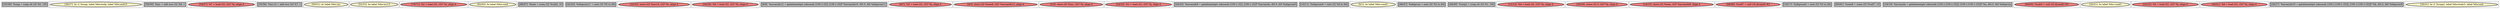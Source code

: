 
digraph G {





subgraph cluster33 {


node1421 [penwidth=3.0,fontsize=20,fillcolor=grey,label="[35/38]  %cmp = icmp slt i32 %0, 100",shape=rectangle,style=filled ]



}

subgraph cluster27 {


node1415 [penwidth=3.0,fontsize=20,fillcolor=lemonchiffon,label="[36/37]  br i1 %cmp, label %for.body, label %for.end15",shape=ellipse,style=filled ]



}

subgraph cluster28 {


node1416 [penwidth=3.0,fontsize=20,fillcolor=grey,label="[58/59]  %inc = add nsw i32 %6, 1",shape=rectangle,style=filled ]



}

subgraph cluster26 {


node1414 [penwidth=3.0,fontsize=20,fillcolor=lightcoral,label="[54/57]  %7 = load i32, i32* %i, align 4",shape=ellipse,style=filled ]



}

subgraph cluster29 {


node1417 [penwidth=3.0,fontsize=20,fillcolor=grey,label="[55/56]  %inc14 = add nsw i32 %7, 1",shape=rectangle,style=filled ]



}

subgraph cluster25 {


node1413 [penwidth=3.0,fontsize=20,fillcolor=lemonchiffon,label="[50/51]  br label %for.inc",shape=ellipse,style=filled ]



}

subgraph cluster24 {


node1412 [penwidth=3.0,fontsize=20,fillcolor=lemonchiffon,label="[52/53]  br label %for.inc13",shape=ellipse,style=filled ]



}

subgraph cluster22 {


node1410 [penwidth=3.0,fontsize=20,fillcolor=lightcoral,label="[70/71]  %2 = load i32, i32* %i, align 4",shape=ellipse,style=filled ]



}

subgraph cluster20 {


node1408 [penwidth=3.0,fontsize=20,fillcolor=lemonchiffon,label="[62/63]  br label %for.cond",shape=ellipse,style=filled ]



}

subgraph cluster18 {


node1406 [penwidth=3.0,fontsize=20,fillcolor=grey,label="[66/67]  %rem = srem i32 %call4, 10",shape=rectangle,style=filled ]



}

subgraph cluster34 {


node1422 [penwidth=3.0,fontsize=20,fillcolor=grey,label="[42/43]  %idxprom11 = sext i32 %5 to i64",shape=rectangle,style=filled ]



}

subgraph cluster16 {


node1404 [penwidth=3.0,fontsize=20,fillcolor=lightcoral,label="[32/33]  store i32 %inc14, i32* %i, align 4",shape=ellipse,style=filled ]



}

subgraph cluster17 {


node1405 [penwidth=3.0,fontsize=20,fillcolor=lightcoral,label="[34/39]  %0 = load i32, i32* %i, align 4",shape=ellipse,style=filled ]



}

subgraph cluster4 {


node1392 [penwidth=3.0,fontsize=20,fillcolor=grey,label="[8/9]  %arrayidx12 = getelementptr inbounds [100 x i32], [100 x i32]* %arrayidx10, i64 0, i64 %idxprom11",shape=rectangle,style=filled ]



}

subgraph cluster3 {


node1391 [penwidth=3.0,fontsize=20,fillcolor=lightcoral,label="[6/7]  %5 = load i32, i32* %j, align 4",shape=ellipse,style=filled ]



}

subgraph cluster2 {


node1390 [penwidth=3.0,fontsize=20,fillcolor=lightcoral,label="[4/5]  store i32 %rem8, i32* %arrayidx12, align 4",shape=ellipse,style=filled ]



}

subgraph cluster1 {


node1389 [penwidth=3.0,fontsize=20,fillcolor=lightcoral,label="[2/3]  store i32 %inc, i32* %j, align 4",shape=ellipse,style=filled ]



}

subgraph cluster12 {


node1400 [penwidth=3.0,fontsize=20,fillcolor=lightcoral,label="[24/25]  %1 = load i32, i32* %j, align 4",shape=ellipse,style=filled ]



}

subgraph cluster32 {


node1420 [penwidth=3.0,fontsize=20,fillcolor=grey,label="[44/45]  %arrayidx6 = getelementptr inbounds [100 x i32], [100 x i32]* %arrayidx, i64 0, i64 %idxprom5",shape=rectangle,style=filled ]



}

subgraph cluster5 {


node1393 [penwidth=3.0,fontsize=20,fillcolor=grey,label="[10/11]  %idxprom9 = sext i32 %4 to i64",shape=rectangle,style=filled ]



}

subgraph cluster0 {


node1388 [penwidth=3.0,fontsize=20,fillcolor=lemonchiffon,label="[0/1]  br label %for.cond1",shape=ellipse,style=filled ]



}

subgraph cluster31 {


node1419 [penwidth=3.0,fontsize=20,fillcolor=grey,label="[46/47]  %idxprom = sext i32 %2 to i64",shape=rectangle,style=filled ]



}

subgraph cluster30 {


node1418 [penwidth=3.0,fontsize=20,fillcolor=grey,label="[48/49]  %cmp2 = icmp slt i32 %1, 100",shape=rectangle,style=filled ]



}

subgraph cluster6 {


node1394 [penwidth=3.0,fontsize=20,fillcolor=lightcoral,label="[12/13]  %4 = load i32, i32* %i, align 4",shape=ellipse,style=filled ]



}

subgraph cluster14 {


node1402 [penwidth=3.0,fontsize=20,fillcolor=lightcoral,label="[28/29]  store i32 0, i32* %j, align 4",shape=ellipse,style=filled ]



}

subgraph cluster7 {


node1395 [penwidth=3.0,fontsize=20,fillcolor=lightcoral,label="[14/15]  store i32 %rem, i32* %arrayidx6, align 4",shape=ellipse,style=filled ]



}

subgraph cluster23 {


node1411 [penwidth=3.0,fontsize=20,fillcolor=lightcoral,label="[68/69]  %call7 = call i32 @rand() #3",shape=ellipse,style=filled ]



}

subgraph cluster8 {


node1396 [penwidth=3.0,fontsize=20,fillcolor=grey,label="[16/17]  %idxprom5 = sext i32 %3 to i64",shape=rectangle,style=filled ]



}

subgraph cluster21 {


node1409 [penwidth=3.0,fontsize=20,fillcolor=grey,label="[60/61]  %rem8 = srem i32 %call7, 10",shape=rectangle,style=filled ]



}

subgraph cluster9 {


node1397 [penwidth=3.0,fontsize=20,fillcolor=grey,label="[18/19]  %arrayidx = getelementptr inbounds [100 x [100 x i32]], [100 x [100 x i32]]* %a, i64 0, i64 %idxprom",shape=rectangle,style=filled ]



}

subgraph cluster19 {


node1407 [penwidth=3.0,fontsize=20,fillcolor=lightcoral,label="[64/65]  %call4 = call i32 @rand() #3",shape=ellipse,style=filled ]



}

subgraph cluster10 {


node1398 [penwidth=3.0,fontsize=20,fillcolor=lemonchiffon,label="[20/21]  br label %for.cond1",shape=ellipse,style=filled ]



}

subgraph cluster11 {


node1399 [penwidth=3.0,fontsize=20,fillcolor=lightcoral,label="[22/23]  %3 = load i32, i32* %j, align 4",shape=ellipse,style=filled ]



}

subgraph cluster35 {


node1423 [penwidth=3.0,fontsize=20,fillcolor=lightcoral,label="[40/41]  %6 = load i32, i32* %j, align 4",shape=ellipse,style=filled ]



}

subgraph cluster13 {


node1401 [penwidth=3.0,fontsize=20,fillcolor=grey,label="[26/27]  %arrayidx10 = getelementptr inbounds [100 x [100 x i32]], [100 x [100 x i32]]* %b, i64 0, i64 %idxprom9",shape=rectangle,style=filled ]



}

subgraph cluster15 {


node1403 [penwidth=3.0,fontsize=20,fillcolor=lemonchiffon,label="[30/31]  br i1 %cmp2, label %for.body3, label %for.end",shape=ellipse,style=filled ]



}

}
